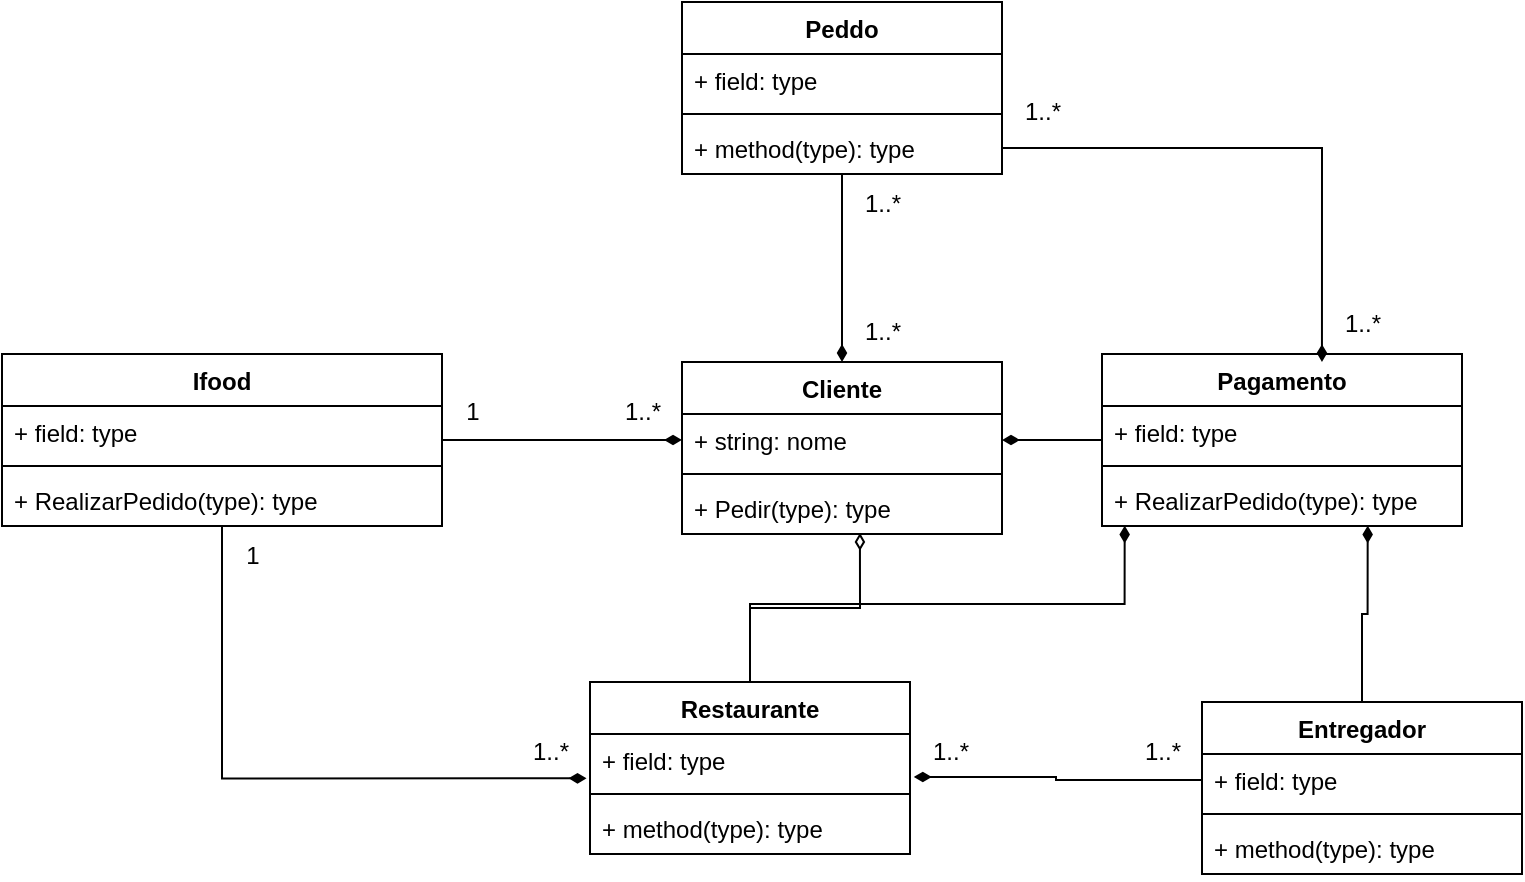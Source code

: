 <mxfile version="21.1.2" type="device">
  <diagram name="Página-1" id="tNWuQdbvmSDc2XgWeAxd">
    <mxGraphModel dx="1782" dy="2866" grid="1" gridSize="10" guides="1" tooltips="1" connect="1" arrows="1" fold="1" page="1" pageScale="1" pageWidth="827" pageHeight="1169" math="0" shadow="0">
      <root>
        <mxCell id="0" />
        <mxCell id="1" parent="0" />
        <mxCell id="IbGPqa9WRNxLIiJjH4N2-1" value="Cliente" style="swimlane;fontStyle=1;align=center;verticalAlign=top;childLayout=stackLayout;horizontal=1;startSize=26;horizontalStack=0;resizeParent=1;resizeParentMax=0;resizeLast=0;collapsible=1;marginBottom=0;whiteSpace=wrap;html=1;" vertex="1" parent="1">
          <mxGeometry x="300" y="-2130" width="160" height="86" as="geometry" />
        </mxCell>
        <mxCell id="IbGPqa9WRNxLIiJjH4N2-2" value="+ string: nome" style="text;strokeColor=none;fillColor=none;align=left;verticalAlign=top;spacingLeft=4;spacingRight=4;overflow=hidden;rotatable=0;points=[[0,0.5],[1,0.5]];portConstraint=eastwest;whiteSpace=wrap;html=1;" vertex="1" parent="IbGPqa9WRNxLIiJjH4N2-1">
          <mxGeometry y="26" width="160" height="26" as="geometry" />
        </mxCell>
        <mxCell id="IbGPqa9WRNxLIiJjH4N2-3" value="" style="line;strokeWidth=1;fillColor=none;align=left;verticalAlign=middle;spacingTop=-1;spacingLeft=3;spacingRight=3;rotatable=0;labelPosition=right;points=[];portConstraint=eastwest;strokeColor=inherit;" vertex="1" parent="IbGPqa9WRNxLIiJjH4N2-1">
          <mxGeometry y="52" width="160" height="8" as="geometry" />
        </mxCell>
        <mxCell id="IbGPqa9WRNxLIiJjH4N2-4" value="+ Pedir(type): type" style="text;strokeColor=none;fillColor=none;align=left;verticalAlign=top;spacingLeft=4;spacingRight=4;overflow=hidden;rotatable=0;points=[[0,0.5],[1,0.5]];portConstraint=eastwest;whiteSpace=wrap;html=1;" vertex="1" parent="IbGPqa9WRNxLIiJjH4N2-1">
          <mxGeometry y="60" width="160" height="26" as="geometry" />
        </mxCell>
        <mxCell id="IbGPqa9WRNxLIiJjH4N2-67" style="edgeStyle=orthogonalEdgeStyle;rounded=0;orthogonalLoop=1;jettySize=auto;html=1;entryX=0;entryY=0.5;entryDx=0;entryDy=0;endArrow=diamondThin;endFill=1;" edge="1" parent="1" source="IbGPqa9WRNxLIiJjH4N2-9" target="IbGPqa9WRNxLIiJjH4N2-2">
          <mxGeometry relative="1" as="geometry" />
        </mxCell>
        <mxCell id="IbGPqa9WRNxLIiJjH4N2-86" style="edgeStyle=orthogonalEdgeStyle;rounded=0;orthogonalLoop=1;jettySize=auto;html=1;entryX=-0.011;entryY=0.853;entryDx=0;entryDy=0;entryPerimeter=0;endArrow=diamondThin;endFill=1;" edge="1" parent="1" source="IbGPqa9WRNxLIiJjH4N2-9" target="IbGPqa9WRNxLIiJjH4N2-23">
          <mxGeometry relative="1" as="geometry" />
        </mxCell>
        <mxCell id="IbGPqa9WRNxLIiJjH4N2-9" value="Ifood" style="swimlane;fontStyle=1;align=center;verticalAlign=top;childLayout=stackLayout;horizontal=1;startSize=26;horizontalStack=0;resizeParent=1;resizeParentMax=0;resizeLast=0;collapsible=1;marginBottom=0;whiteSpace=wrap;html=1;" vertex="1" parent="1">
          <mxGeometry x="-40" y="-2134" width="220" height="86" as="geometry" />
        </mxCell>
        <mxCell id="IbGPqa9WRNxLIiJjH4N2-10" value="+ field: type" style="text;strokeColor=none;fillColor=none;align=left;verticalAlign=top;spacingLeft=4;spacingRight=4;overflow=hidden;rotatable=0;points=[[0,0.5],[1,0.5]];portConstraint=eastwest;whiteSpace=wrap;html=1;" vertex="1" parent="IbGPqa9WRNxLIiJjH4N2-9">
          <mxGeometry y="26" width="220" height="26" as="geometry" />
        </mxCell>
        <mxCell id="IbGPqa9WRNxLIiJjH4N2-11" value="" style="line;strokeWidth=1;fillColor=none;align=left;verticalAlign=middle;spacingTop=-1;spacingLeft=3;spacingRight=3;rotatable=0;labelPosition=right;points=[];portConstraint=eastwest;strokeColor=inherit;" vertex="1" parent="IbGPqa9WRNxLIiJjH4N2-9">
          <mxGeometry y="52" width="220" height="8" as="geometry" />
        </mxCell>
        <mxCell id="IbGPqa9WRNxLIiJjH4N2-12" value="+ RealizarPedido(type): type" style="text;strokeColor=none;fillColor=none;align=left;verticalAlign=top;spacingLeft=4;spacingRight=4;overflow=hidden;rotatable=0;points=[[0,0.5],[1,0.5]];portConstraint=eastwest;whiteSpace=wrap;html=1;" vertex="1" parent="IbGPqa9WRNxLIiJjH4N2-9">
          <mxGeometry y="60" width="220" height="26" as="geometry" />
        </mxCell>
        <mxCell id="IbGPqa9WRNxLIiJjH4N2-66" style="edgeStyle=orthogonalEdgeStyle;rounded=0;orthogonalLoop=1;jettySize=auto;html=1;entryX=0.5;entryY=0;entryDx=0;entryDy=0;endArrow=diamondThin;endFill=1;" edge="1" parent="1" source="IbGPqa9WRNxLIiJjH4N2-13" target="IbGPqa9WRNxLIiJjH4N2-1">
          <mxGeometry relative="1" as="geometry" />
        </mxCell>
        <mxCell id="IbGPqa9WRNxLIiJjH4N2-13" value="Peddo" style="swimlane;fontStyle=1;align=center;verticalAlign=top;childLayout=stackLayout;horizontal=1;startSize=26;horizontalStack=0;resizeParent=1;resizeParentMax=0;resizeLast=0;collapsible=1;marginBottom=0;whiteSpace=wrap;html=1;" vertex="1" parent="1">
          <mxGeometry x="300" y="-2310" width="160" height="86" as="geometry" />
        </mxCell>
        <mxCell id="IbGPqa9WRNxLIiJjH4N2-14" value="+ field: type" style="text;strokeColor=none;fillColor=none;align=left;verticalAlign=top;spacingLeft=4;spacingRight=4;overflow=hidden;rotatable=0;points=[[0,0.5],[1,0.5]];portConstraint=eastwest;whiteSpace=wrap;html=1;" vertex="1" parent="IbGPqa9WRNxLIiJjH4N2-13">
          <mxGeometry y="26" width="160" height="26" as="geometry" />
        </mxCell>
        <mxCell id="IbGPqa9WRNxLIiJjH4N2-15" value="" style="line;strokeWidth=1;fillColor=none;align=left;verticalAlign=middle;spacingTop=-1;spacingLeft=3;spacingRight=3;rotatable=0;labelPosition=right;points=[];portConstraint=eastwest;strokeColor=inherit;" vertex="1" parent="IbGPqa9WRNxLIiJjH4N2-13">
          <mxGeometry y="52" width="160" height="8" as="geometry" />
        </mxCell>
        <mxCell id="IbGPqa9WRNxLIiJjH4N2-16" value="+ method(type): type" style="text;strokeColor=none;fillColor=none;align=left;verticalAlign=top;spacingLeft=4;spacingRight=4;overflow=hidden;rotatable=0;points=[[0,0.5],[1,0.5]];portConstraint=eastwest;whiteSpace=wrap;html=1;" vertex="1" parent="IbGPqa9WRNxLIiJjH4N2-13">
          <mxGeometry y="60" width="160" height="26" as="geometry" />
        </mxCell>
        <mxCell id="IbGPqa9WRNxLIiJjH4N2-68" style="edgeStyle=orthogonalEdgeStyle;rounded=0;orthogonalLoop=1;jettySize=auto;html=1;entryX=1;entryY=0.5;entryDx=0;entryDy=0;endArrow=diamondThin;endFill=1;" edge="1" parent="1" source="IbGPqa9WRNxLIiJjH4N2-5" target="IbGPqa9WRNxLIiJjH4N2-2">
          <mxGeometry relative="1" as="geometry" />
        </mxCell>
        <mxCell id="IbGPqa9WRNxLIiJjH4N2-5" value="Pagamento" style="swimlane;fontStyle=1;align=center;verticalAlign=top;childLayout=stackLayout;horizontal=1;startSize=26;horizontalStack=0;resizeParent=1;resizeParentMax=0;resizeLast=0;collapsible=1;marginBottom=0;whiteSpace=wrap;html=1;" vertex="1" parent="1">
          <mxGeometry x="510" y="-2134" width="180" height="86" as="geometry" />
        </mxCell>
        <mxCell id="IbGPqa9WRNxLIiJjH4N2-6" value="+ field: type" style="text;strokeColor=none;fillColor=none;align=left;verticalAlign=top;spacingLeft=4;spacingRight=4;overflow=hidden;rotatable=0;points=[[0,0.5],[1,0.5]];portConstraint=eastwest;whiteSpace=wrap;html=1;" vertex="1" parent="IbGPqa9WRNxLIiJjH4N2-5">
          <mxGeometry y="26" width="180" height="26" as="geometry" />
        </mxCell>
        <mxCell id="IbGPqa9WRNxLIiJjH4N2-7" value="" style="line;strokeWidth=1;fillColor=none;align=left;verticalAlign=middle;spacingTop=-1;spacingLeft=3;spacingRight=3;rotatable=0;labelPosition=right;points=[];portConstraint=eastwest;strokeColor=inherit;" vertex="1" parent="IbGPqa9WRNxLIiJjH4N2-5">
          <mxGeometry y="52" width="180" height="8" as="geometry" />
        </mxCell>
        <mxCell id="IbGPqa9WRNxLIiJjH4N2-8" value="+ RealizarPedido(type): type" style="text;strokeColor=none;fillColor=none;align=left;verticalAlign=top;spacingLeft=4;spacingRight=4;overflow=hidden;rotatable=0;points=[[0,0.5],[1,0.5]];portConstraint=eastwest;whiteSpace=wrap;html=1;" vertex="1" parent="IbGPqa9WRNxLIiJjH4N2-5">
          <mxGeometry y="60" width="180" height="26" as="geometry" />
        </mxCell>
        <mxCell id="IbGPqa9WRNxLIiJjH4N2-71" style="edgeStyle=orthogonalEdgeStyle;rounded=0;orthogonalLoop=1;jettySize=auto;html=1;entryX=0.556;entryY=0.979;entryDx=0;entryDy=0;entryPerimeter=0;endArrow=diamondThin;endFill=0;" edge="1" parent="1" source="IbGPqa9WRNxLIiJjH4N2-22" target="IbGPqa9WRNxLIiJjH4N2-4">
          <mxGeometry relative="1" as="geometry" />
        </mxCell>
        <mxCell id="IbGPqa9WRNxLIiJjH4N2-85" style="edgeStyle=orthogonalEdgeStyle;rounded=0;orthogonalLoop=1;jettySize=auto;html=1;entryX=0.063;entryY=0.993;entryDx=0;entryDy=0;entryPerimeter=0;endArrow=diamondThin;endFill=1;" edge="1" parent="1" source="IbGPqa9WRNxLIiJjH4N2-22" target="IbGPqa9WRNxLIiJjH4N2-8">
          <mxGeometry relative="1" as="geometry" />
        </mxCell>
        <mxCell id="IbGPqa9WRNxLIiJjH4N2-22" value="Restaurante" style="swimlane;fontStyle=1;align=center;verticalAlign=top;childLayout=stackLayout;horizontal=1;startSize=26;horizontalStack=0;resizeParent=1;resizeParentMax=0;resizeLast=0;collapsible=1;marginBottom=0;whiteSpace=wrap;html=1;" vertex="1" parent="1">
          <mxGeometry x="254" y="-1970" width="160" height="86" as="geometry" />
        </mxCell>
        <mxCell id="IbGPqa9WRNxLIiJjH4N2-23" value="+ field: type" style="text;strokeColor=none;fillColor=none;align=left;verticalAlign=top;spacingLeft=4;spacingRight=4;overflow=hidden;rotatable=0;points=[[0,0.5],[1,0.5]];portConstraint=eastwest;whiteSpace=wrap;html=1;" vertex="1" parent="IbGPqa9WRNxLIiJjH4N2-22">
          <mxGeometry y="26" width="160" height="26" as="geometry" />
        </mxCell>
        <mxCell id="IbGPqa9WRNxLIiJjH4N2-24" value="" style="line;strokeWidth=1;fillColor=none;align=left;verticalAlign=middle;spacingTop=-1;spacingLeft=3;spacingRight=3;rotatable=0;labelPosition=right;points=[];portConstraint=eastwest;strokeColor=inherit;" vertex="1" parent="IbGPqa9WRNxLIiJjH4N2-22">
          <mxGeometry y="52" width="160" height="8" as="geometry" />
        </mxCell>
        <mxCell id="IbGPqa9WRNxLIiJjH4N2-25" value="+ method(type): type" style="text;strokeColor=none;fillColor=none;align=left;verticalAlign=top;spacingLeft=4;spacingRight=4;overflow=hidden;rotatable=0;points=[[0,0.5],[1,0.5]];portConstraint=eastwest;whiteSpace=wrap;html=1;" vertex="1" parent="IbGPqa9WRNxLIiJjH4N2-22">
          <mxGeometry y="60" width="160" height="26" as="geometry" />
        </mxCell>
        <mxCell id="IbGPqa9WRNxLIiJjH4N2-81" style="edgeStyle=orthogonalEdgeStyle;rounded=0;orthogonalLoop=1;jettySize=auto;html=1;entryX=0.738;entryY=0.993;entryDx=0;entryDy=0;entryPerimeter=0;endArrow=diamondThin;endFill=1;" edge="1" parent="1" source="IbGPqa9WRNxLIiJjH4N2-34" target="IbGPqa9WRNxLIiJjH4N2-8">
          <mxGeometry relative="1" as="geometry" />
        </mxCell>
        <mxCell id="IbGPqa9WRNxLIiJjH4N2-34" value="Entregador" style="swimlane;fontStyle=1;align=center;verticalAlign=top;childLayout=stackLayout;horizontal=1;startSize=26;horizontalStack=0;resizeParent=1;resizeParentMax=0;resizeLast=0;collapsible=1;marginBottom=0;whiteSpace=wrap;html=1;" vertex="1" parent="1">
          <mxGeometry x="560" y="-1960" width="160" height="86" as="geometry" />
        </mxCell>
        <mxCell id="IbGPqa9WRNxLIiJjH4N2-35" value="+ field: type" style="text;strokeColor=none;fillColor=none;align=left;verticalAlign=top;spacingLeft=4;spacingRight=4;overflow=hidden;rotatable=0;points=[[0,0.5],[1,0.5]];portConstraint=eastwest;whiteSpace=wrap;html=1;" vertex="1" parent="IbGPqa9WRNxLIiJjH4N2-34">
          <mxGeometry y="26" width="160" height="26" as="geometry" />
        </mxCell>
        <mxCell id="IbGPqa9WRNxLIiJjH4N2-36" value="" style="line;strokeWidth=1;fillColor=none;align=left;verticalAlign=middle;spacingTop=-1;spacingLeft=3;spacingRight=3;rotatable=0;labelPosition=right;points=[];portConstraint=eastwest;strokeColor=inherit;" vertex="1" parent="IbGPqa9WRNxLIiJjH4N2-34">
          <mxGeometry y="52" width="160" height="8" as="geometry" />
        </mxCell>
        <mxCell id="IbGPqa9WRNxLIiJjH4N2-37" value="+ method(type): type" style="text;strokeColor=none;fillColor=none;align=left;verticalAlign=top;spacingLeft=4;spacingRight=4;overflow=hidden;rotatable=0;points=[[0,0.5],[1,0.5]];portConstraint=eastwest;whiteSpace=wrap;html=1;" vertex="1" parent="IbGPqa9WRNxLIiJjH4N2-34">
          <mxGeometry y="60" width="160" height="26" as="geometry" />
        </mxCell>
        <mxCell id="IbGPqa9WRNxLIiJjH4N2-82" style="edgeStyle=orthogonalEdgeStyle;rounded=0;orthogonalLoop=1;jettySize=auto;html=1;entryX=1.012;entryY=0.825;entryDx=0;entryDy=0;entryPerimeter=0;endArrow=diamondThin;endFill=1;" edge="1" parent="1" source="IbGPqa9WRNxLIiJjH4N2-35" target="IbGPqa9WRNxLIiJjH4N2-23">
          <mxGeometry relative="1" as="geometry" />
        </mxCell>
        <mxCell id="IbGPqa9WRNxLIiJjH4N2-83" style="edgeStyle=orthogonalEdgeStyle;rounded=0;orthogonalLoop=1;jettySize=auto;html=1;entryX=0.611;entryY=0.047;entryDx=0;entryDy=0;entryPerimeter=0;endArrow=diamondThin;endFill=1;" edge="1" parent="1" source="IbGPqa9WRNxLIiJjH4N2-16" target="IbGPqa9WRNxLIiJjH4N2-5">
          <mxGeometry relative="1" as="geometry" />
        </mxCell>
        <mxCell id="IbGPqa9WRNxLIiJjH4N2-87" value="1..*" style="text;html=1;align=center;verticalAlign=middle;resizable=0;points=[];autosize=1;strokeColor=none;fillColor=none;" vertex="1" parent="1">
          <mxGeometry x="460" y="-2270" width="40" height="30" as="geometry" />
        </mxCell>
        <mxCell id="IbGPqa9WRNxLIiJjH4N2-88" value="1..*" style="text;html=1;align=center;verticalAlign=middle;resizable=0;points=[];autosize=1;strokeColor=none;fillColor=none;" vertex="1" parent="1">
          <mxGeometry x="620" y="-2164" width="40" height="30" as="geometry" />
        </mxCell>
        <mxCell id="IbGPqa9WRNxLIiJjH4N2-89" value="1&lt;br&gt;" style="text;html=1;align=center;verticalAlign=middle;resizable=0;points=[];autosize=1;strokeColor=none;fillColor=none;" vertex="1" parent="1">
          <mxGeometry x="180" y="-2120" width="30" height="30" as="geometry" />
        </mxCell>
        <mxCell id="IbGPqa9WRNxLIiJjH4N2-90" value="1..*" style="text;html=1;align=center;verticalAlign=middle;resizable=0;points=[];autosize=1;strokeColor=none;fillColor=none;" vertex="1" parent="1">
          <mxGeometry x="260" y="-2120" width="40" height="30" as="geometry" />
        </mxCell>
        <mxCell id="IbGPqa9WRNxLIiJjH4N2-91" value="1" style="text;html=1;align=center;verticalAlign=middle;resizable=0;points=[];autosize=1;strokeColor=none;fillColor=none;" vertex="1" parent="1">
          <mxGeometry x="70" y="-2048" width="30" height="30" as="geometry" />
        </mxCell>
        <mxCell id="IbGPqa9WRNxLIiJjH4N2-92" value="1..*" style="text;html=1;align=center;verticalAlign=middle;resizable=0;points=[];autosize=1;strokeColor=none;fillColor=none;" vertex="1" parent="1">
          <mxGeometry x="214" y="-1950" width="40" height="30" as="geometry" />
        </mxCell>
        <mxCell id="IbGPqa9WRNxLIiJjH4N2-94" value="1..*" style="text;html=1;align=center;verticalAlign=middle;resizable=0;points=[];autosize=1;strokeColor=none;fillColor=none;" vertex="1" parent="1">
          <mxGeometry x="414" y="-1950" width="40" height="30" as="geometry" />
        </mxCell>
        <mxCell id="IbGPqa9WRNxLIiJjH4N2-95" value="1..*" style="text;html=1;align=center;verticalAlign=middle;resizable=0;points=[];autosize=1;strokeColor=none;fillColor=none;" vertex="1" parent="1">
          <mxGeometry x="520" y="-1950" width="40" height="30" as="geometry" />
        </mxCell>
        <mxCell id="IbGPqa9WRNxLIiJjH4N2-96" value="1..*" style="text;html=1;align=center;verticalAlign=middle;resizable=0;points=[];autosize=1;strokeColor=none;fillColor=none;" vertex="1" parent="1">
          <mxGeometry x="380" y="-2160" width="40" height="30" as="geometry" />
        </mxCell>
        <mxCell id="IbGPqa9WRNxLIiJjH4N2-97" value="1..*" style="text;html=1;align=center;verticalAlign=middle;resizable=0;points=[];autosize=1;strokeColor=none;fillColor=none;" vertex="1" parent="1">
          <mxGeometry x="380" y="-2224" width="40" height="30" as="geometry" />
        </mxCell>
      </root>
    </mxGraphModel>
  </diagram>
</mxfile>
